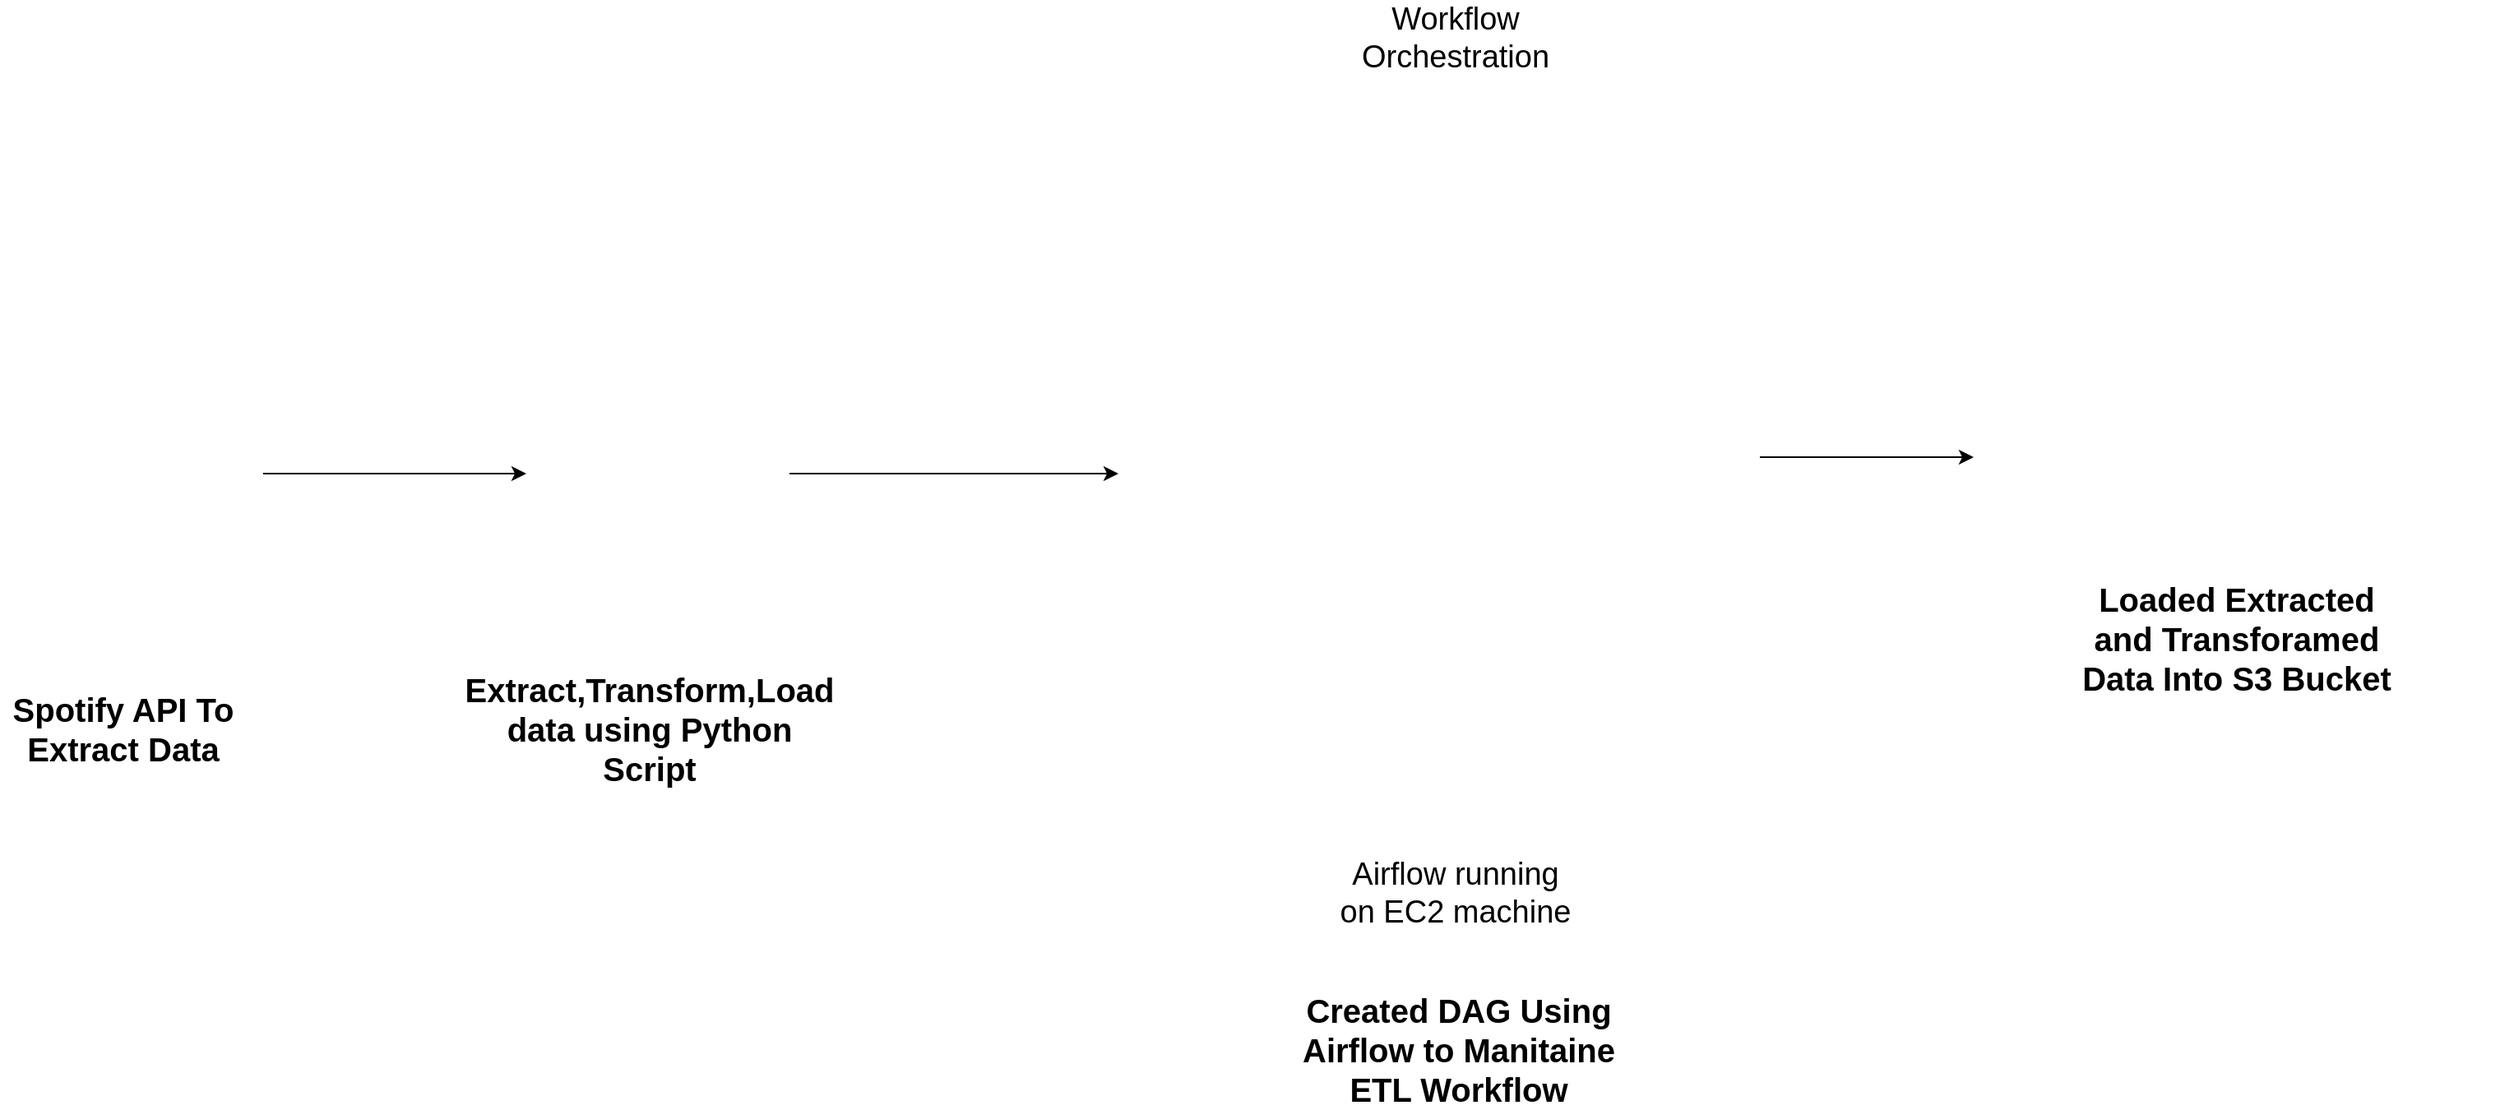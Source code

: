 <mxfile version="25.0.0">
  <diagram name="Page-1" id="uw5cHqz4NT6tiQu6UWn8">
    <mxGraphModel dx="2390" dy="1300" grid="1" gridSize="10" guides="1" tooltips="1" connect="1" arrows="1" fold="1" page="1" pageScale="1" pageWidth="1654" pageHeight="1169" math="0" shadow="0">
      <root>
        <mxCell id="0" />
        <mxCell id="1" parent="0" />
        <mxCell id="jUt0w6Q29d47e5Bl2MSp-6" style="edgeStyle=orthogonalEdgeStyle;rounded=0;orthogonalLoop=1;jettySize=auto;html=1;entryX=0;entryY=0.5;entryDx=0;entryDy=0;" edge="1" parent="1" source="jUt0w6Q29d47e5Bl2MSp-1" target="jUt0w6Q29d47e5Bl2MSp-2">
          <mxGeometry relative="1" as="geometry" />
        </mxCell>
        <mxCell id="jUt0w6Q29d47e5Bl2MSp-1" value="" style="shape=image;verticalLabelPosition=bottom;labelBackgroundColor=default;verticalAlign=top;aspect=fixed;imageAspect=0;image=https://static.vecteezy.com/system/resources/previews/016/716/458/non_2x/spotify-icon-free-png.png;" vertex="1" parent="1">
          <mxGeometry x="40" y="320" width="160" height="160" as="geometry" />
        </mxCell>
        <mxCell id="jUt0w6Q29d47e5Bl2MSp-10" style="edgeStyle=orthogonalEdgeStyle;rounded=0;orthogonalLoop=1;jettySize=auto;html=1;" edge="1" parent="1" source="jUt0w6Q29d47e5Bl2MSp-2">
          <mxGeometry relative="1" as="geometry">
            <mxPoint x="720" y="400" as="targetPoint" />
          </mxGeometry>
        </mxCell>
        <mxCell id="jUt0w6Q29d47e5Bl2MSp-2" value="" style="shape=image;verticalLabelPosition=bottom;labelBackgroundColor=default;verticalAlign=top;aspect=fixed;imageAspect=0;image=https://img.icons8.com/color/512/python.png;" vertex="1" parent="1">
          <mxGeometry x="360" y="320" width="160" height="160" as="geometry" />
        </mxCell>
        <mxCell id="jUt0w6Q29d47e5Bl2MSp-5" value="" style="shape=image;verticalLabelPosition=bottom;labelBackgroundColor=default;verticalAlign=top;aspect=fixed;imageAspect=0;image=https://miro.medium.com/v2/resize:fit:580/1*2GOMAkM6NxV4J97kCtnQLg.png;" vertex="1" parent="1">
          <mxGeometry x="1240" y="320" width="318.99" height="110" as="geometry" />
        </mxCell>
        <mxCell id="jUt0w6Q29d47e5Bl2MSp-8" value="" style="group" vertex="1" connectable="0" parent="1">
          <mxGeometry x="720" y="180" width="390" height="430" as="geometry" />
        </mxCell>
        <mxCell id="jUt0w6Q29d47e5Bl2MSp-3" value="" style="shape=image;verticalLabelPosition=bottom;labelBackgroundColor=default;verticalAlign=top;aspect=fixed;imageAspect=0;image=https://upload.wikimedia.org/wikipedia/commons/thumb/d/de/AirflowLogo.png/1200px-AirflowLogo.png;" vertex="1" parent="jUt0w6Q29d47e5Bl2MSp-8">
          <mxGeometry width="390" height="150.79" as="geometry" />
        </mxCell>
        <mxCell id="jUt0w6Q29d47e5Bl2MSp-4" value="" style="shape=image;verticalLabelPosition=bottom;labelBackgroundColor=default;verticalAlign=top;aspect=fixed;imageAspect=0;image=https://miro.medium.com/v2/resize:fit:360/1*wylmHpaFcR6n17js3ni8Tw.png;" vertex="1" parent="jUt0w6Q29d47e5Bl2MSp-8">
          <mxGeometry x="15" y="200" width="360" height="230" as="geometry" />
        </mxCell>
        <mxCell id="jUt0w6Q29d47e5Bl2MSp-11" value="" style="endArrow=classic;html=1;rounded=0;entryX=0;entryY=0.5;entryDx=0;entryDy=0;" edge="1" parent="1">
          <mxGeometry width="50" height="50" relative="1" as="geometry">
            <mxPoint x="1110" y="390" as="sourcePoint" />
            <mxPoint x="1240" y="390" as="targetPoint" />
          </mxGeometry>
        </mxCell>
        <mxCell id="jUt0w6Q29d47e5Bl2MSp-12" value="&lt;font style=&quot;font-size: 20px;&quot;&gt;&lt;b&gt;Spotify API To Extract Data&lt;/b&gt;&lt;/font&gt;" style="text;html=1;align=center;verticalAlign=middle;whiteSpace=wrap;rounded=0;" vertex="1" parent="1">
          <mxGeometry x="40" y="540" width="150" height="30" as="geometry" />
        </mxCell>
        <mxCell id="jUt0w6Q29d47e5Bl2MSp-13" value="&lt;span style=&quot;font-size: 20px;&quot;&gt;&lt;b&gt;Extract,Transform,Load data using Python Script&lt;/b&gt;&lt;/span&gt;" style="text;html=1;align=center;verticalAlign=middle;whiteSpace=wrap;rounded=0;" vertex="1" parent="1">
          <mxGeometry x="360" y="540" width="150" height="30" as="geometry" />
        </mxCell>
        <mxCell id="jUt0w6Q29d47e5Bl2MSp-14" value="&lt;font style=&quot;font-size: 19px;&quot;&gt;Workflow Orchestration&lt;/font&gt;" style="text;html=1;align=center;verticalAlign=middle;whiteSpace=wrap;rounded=0;" vertex="1" parent="1">
          <mxGeometry x="850" y="120" width="150" height="30" as="geometry" />
        </mxCell>
        <mxCell id="jUt0w6Q29d47e5Bl2MSp-15" value="&lt;span style=&quot;font-size: 19px;&quot;&gt;Airflow running on EC2 machine&lt;/span&gt;" style="text;html=1;align=center;verticalAlign=middle;whiteSpace=wrap;rounded=0;" vertex="1" parent="1">
          <mxGeometry x="850" y="640" width="150" height="30" as="geometry" />
        </mxCell>
        <mxCell id="jUt0w6Q29d47e5Bl2MSp-16" value="&lt;span style=&quot;font-size: 20px;&quot;&gt;&lt;b&gt;Created DAG Using Airflow to Manitaine ETL Workflow&lt;/b&gt;&lt;/span&gt;" style="text;html=1;align=center;verticalAlign=middle;whiteSpace=wrap;rounded=0;" vertex="1" parent="1">
          <mxGeometry x="827" y="720" width="200" height="60" as="geometry" />
        </mxCell>
        <mxCell id="jUt0w6Q29d47e5Bl2MSp-17" value="&lt;span style=&quot;font-size: 20px;&quot;&gt;&lt;b&gt;Loaded Extracted and Transforamed Data Into S3 Bucket&lt;/b&gt;&lt;/span&gt;" style="text;html=1;align=center;verticalAlign=middle;whiteSpace=wrap;rounded=0;" vertex="1" parent="1">
          <mxGeometry x="1299.5" y="470" width="200" height="60" as="geometry" />
        </mxCell>
      </root>
    </mxGraphModel>
  </diagram>
</mxfile>
